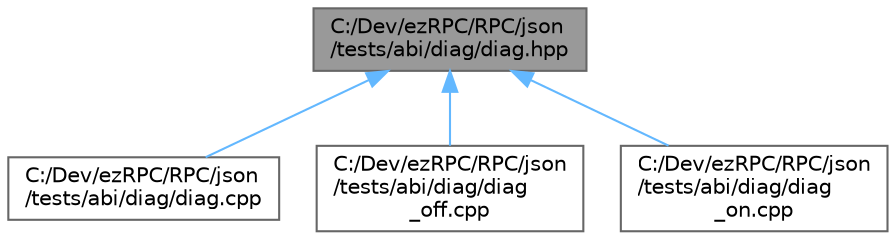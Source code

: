 digraph "C:/Dev/ezRPC/RPC/json/tests/abi/diag/diag.hpp"
{
 // LATEX_PDF_SIZE
  bgcolor="transparent";
  edge [fontname=Helvetica,fontsize=10,labelfontname=Helvetica,labelfontsize=10];
  node [fontname=Helvetica,fontsize=10,shape=box,height=0.2,width=0.4];
  Node1 [id="Node000001",label="C:/Dev/ezRPC/RPC/json\l/tests/abi/diag/diag.hpp",height=0.2,width=0.4,color="gray40", fillcolor="grey60", style="filled", fontcolor="black",tooltip=" "];
  Node1 -> Node2 [id="edge1_Node000001_Node000002",dir="back",color="steelblue1",style="solid",tooltip=" "];
  Node2 [id="Node000002",label="C:/Dev/ezRPC/RPC/json\l/tests/abi/diag/diag.cpp",height=0.2,width=0.4,color="grey40", fillcolor="white", style="filled",URL="$diag_8cpp.html",tooltip=" "];
  Node1 -> Node3 [id="edge2_Node000001_Node000003",dir="back",color="steelblue1",style="solid",tooltip=" "];
  Node3 [id="Node000003",label="C:/Dev/ezRPC/RPC/json\l/tests/abi/diag/diag\l_off.cpp",height=0.2,width=0.4,color="grey40", fillcolor="white", style="filled",URL="$diag__off_8cpp.html",tooltip=" "];
  Node1 -> Node4 [id="edge3_Node000001_Node000004",dir="back",color="steelblue1",style="solid",tooltip=" "];
  Node4 [id="Node000004",label="C:/Dev/ezRPC/RPC/json\l/tests/abi/diag/diag\l_on.cpp",height=0.2,width=0.4,color="grey40", fillcolor="white", style="filled",URL="$diag__on_8cpp.html",tooltip=" "];
}
